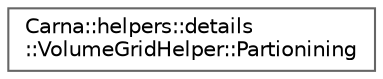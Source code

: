 digraph "Graphical Class Hierarchy"
{
 // LATEX_PDF_SIZE
  bgcolor="transparent";
  edge [fontname=Helvetica,fontsize=10,labelfontname=Helvetica,labelfontsize=10];
  node [fontname=Helvetica,fontsize=10,shape=box,height=0.2,width=0.4];
  rankdir="LR";
  Node0 [id="Node000000",label="Carna::helpers::details\l::VolumeGridHelper::Partionining",height=0.2,width=0.4,color="grey40", fillcolor="white", style="filled",URL="$structCarna_1_1helpers_1_1details_1_1VolumeGridHelper_1_1Partionining.html",tooltip="Computes the partitioning that VolumeGridHelper uses along one dimension."];
}
